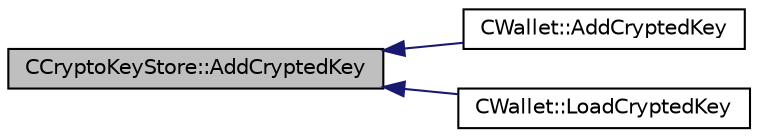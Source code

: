 digraph "CCryptoKeyStore::AddCryptedKey"
{
  edge [fontname="Helvetica",fontsize="10",labelfontname="Helvetica",labelfontsize="10"];
  node [fontname="Helvetica",fontsize="10",shape=record];
  rankdir="LR";
  Node7 [label="CCryptoKeyStore::AddCryptedKey",height=0.2,width=0.4,color="black", fillcolor="grey75", style="filled", fontcolor="black"];
  Node7 -> Node8 [dir="back",color="midnightblue",fontsize="10",style="solid",fontname="Helvetica"];
  Node8 [label="CWallet::AddCryptedKey",height=0.2,width=0.4,color="black", fillcolor="white", style="filled",URL="$d2/de5/class_c_wallet.html#a3e90096a903d49cd751f05fcdb7692ce"];
  Node7 -> Node9 [dir="back",color="midnightblue",fontsize="10",style="solid",fontname="Helvetica"];
  Node9 [label="CWallet::LoadCryptedKey",height=0.2,width=0.4,color="black", fillcolor="white", style="filled",URL="$d2/de5/class_c_wallet.html#a01fbd78238d4ef833d059f12a7e8ac9f"];
}
